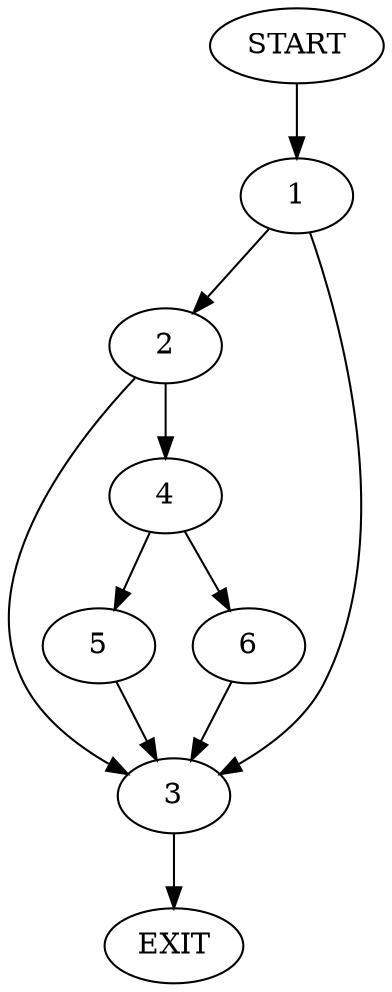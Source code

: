 digraph {
0 [label="START"];
1;
2;
3;
4;
5;
6;
7 [label="EXIT"];
0 -> 1;
1 -> 2;
1 -> 3;
3 -> 7;
2 -> 4;
2 -> 3;
4 -> 5;
4 -> 6;
6 -> 3;
5 -> 3;
}